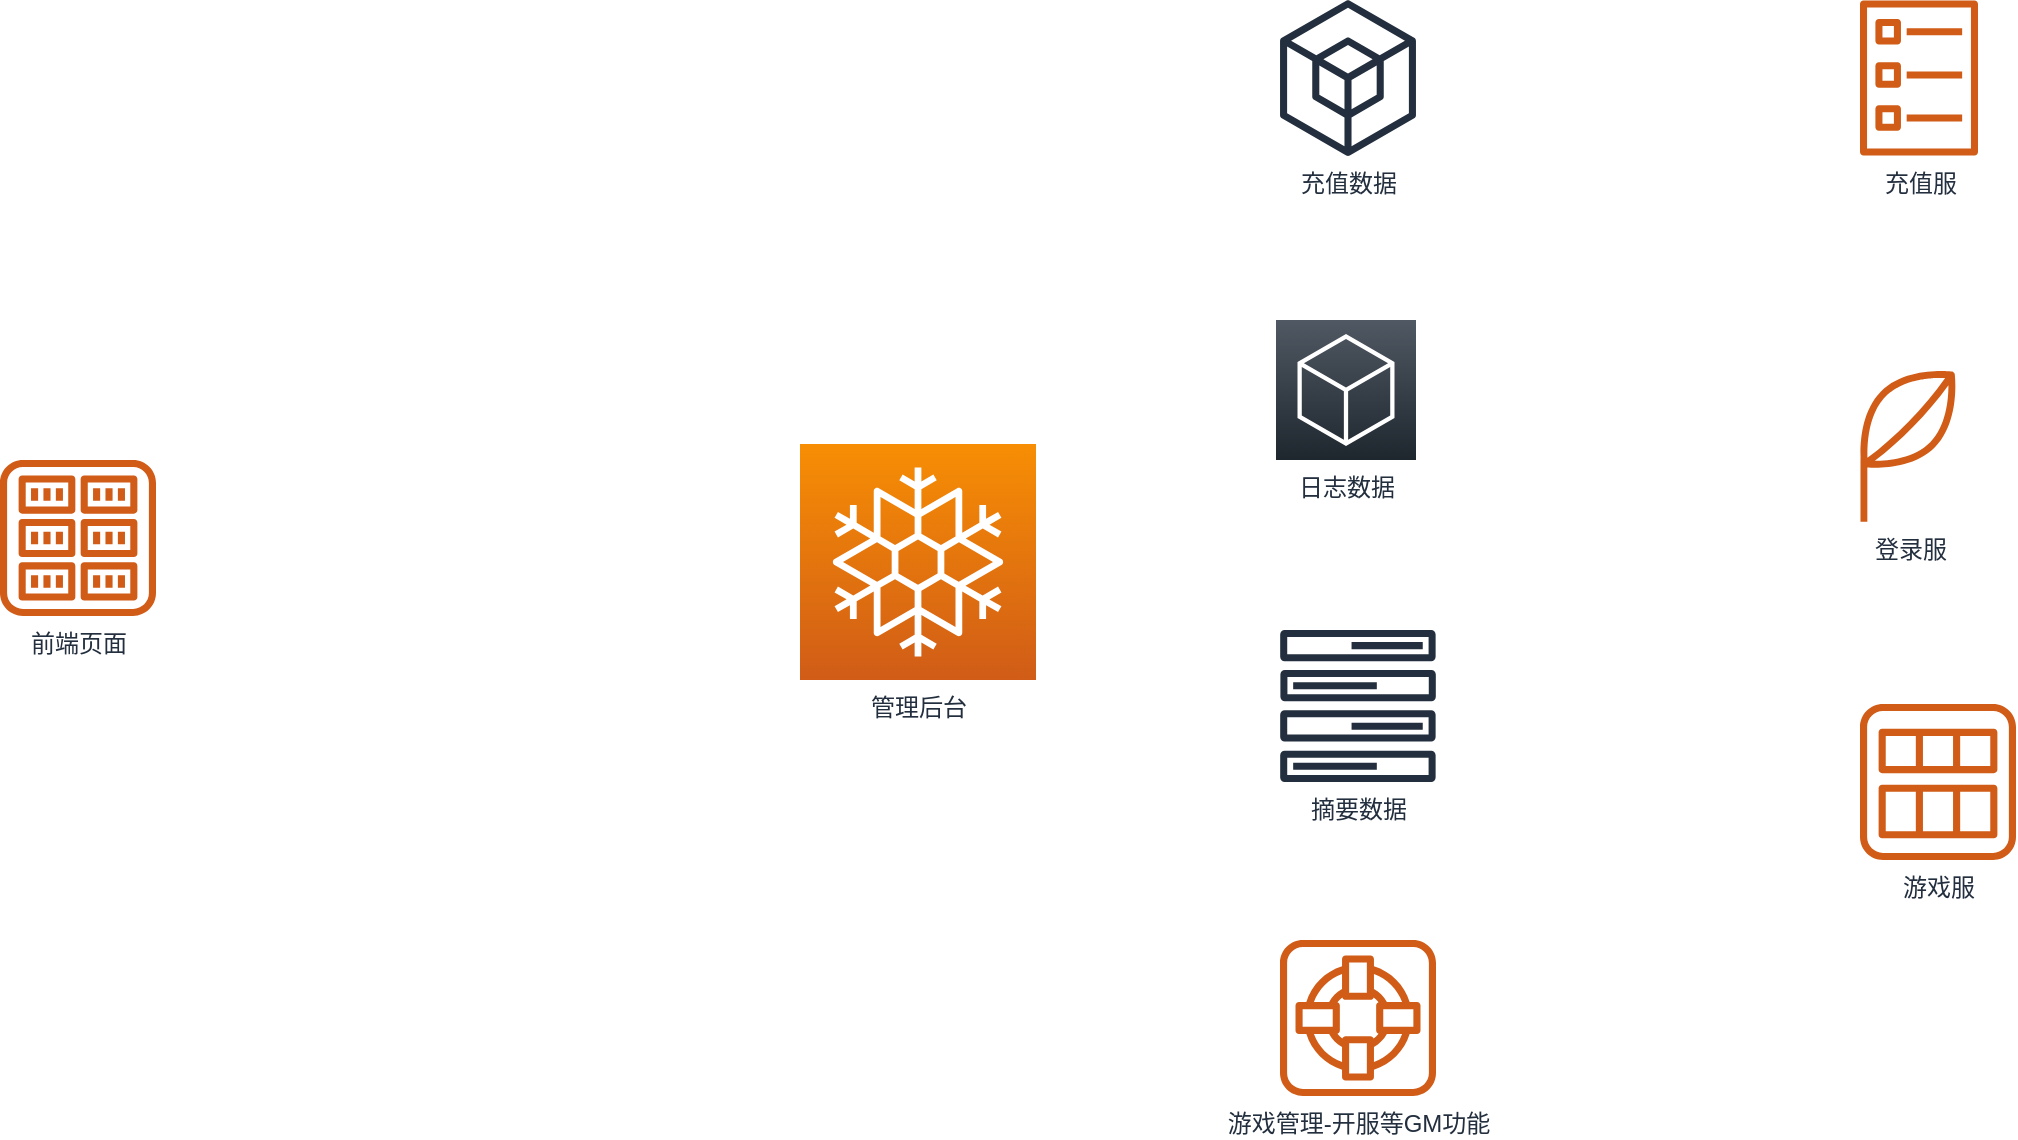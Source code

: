 <mxfile version="12.1.8" type="github" pages="1">
  <diagram id="Ht1M8jgEwFfnCIfOTk4-" name="Page-1">
    <mxGraphModel dx="1067" dy="699" grid="1" gridSize="10" guides="1" tooltips="1" connect="1" arrows="1" fold="1" page="1" pageScale="1" pageWidth="1169" pageHeight="827" math="0" shadow="0">
      <root>
        <mxCell id="0"/>
        <mxCell id="1" parent="0"/>
        <mxCell id="6Pj1ZunhHn1MHlgVlxfZ-1" value="充值数据" style="outlineConnect=0;fontColor=#232F3E;gradientColor=none;fillColor=#232F3E;strokeColor=none;dashed=0;verticalLabelPosition=bottom;verticalAlign=top;align=center;html=1;fontSize=12;fontStyle=0;aspect=fixed;pointerEvents=1;shape=mxgraph.aws4.external_sdk;" vertex="1" parent="1">
          <mxGeometry x="910" y="190" width="68" height="78" as="geometry"/>
        </mxCell>
        <mxCell id="6Pj1ZunhHn1MHlgVlxfZ-2" value="日志数据" style="gradientDirection=north;outlineConnect=0;fontColor=#232F3E;gradientColor=#505863;fillColor=#1E262E;strokeColor=#ffffff;dashed=0;verticalLabelPosition=bottom;verticalAlign=top;align=center;html=1;fontSize=12;fontStyle=0;aspect=fixed;shape=mxgraph.aws4.resourceIcon;resIcon=mxgraph.aws4.general;" vertex="1" parent="1">
          <mxGeometry x="908" y="350" width="70" height="70" as="geometry"/>
        </mxCell>
        <mxCell id="6Pj1ZunhHn1MHlgVlxfZ-5" value="摘要数据" style="outlineConnect=0;fontColor=#232F3E;gradientColor=none;fillColor=#232F3E;strokeColor=none;dashed=0;verticalLabelPosition=bottom;verticalAlign=top;align=center;html=1;fontSize=12;fontStyle=0;aspect=fixed;pointerEvents=1;shape=mxgraph.aws4.forums;" vertex="1" parent="1">
          <mxGeometry x="910" y="505" width="78" height="76" as="geometry"/>
        </mxCell>
        <mxCell id="6Pj1ZunhHn1MHlgVlxfZ-6" value="充值服" style="outlineConnect=0;fontColor=#232F3E;gradientColor=none;fillColor=#D05C17;strokeColor=none;dashed=0;verticalLabelPosition=bottom;verticalAlign=top;align=center;html=1;fontSize=12;fontStyle=0;aspect=fixed;pointerEvents=1;shape=mxgraph.aws4.ecs_task;" vertex="1" parent="1">
          <mxGeometry x="1200" y="190" width="59" height="78" as="geometry"/>
        </mxCell>
        <mxCell id="6Pj1ZunhHn1MHlgVlxfZ-7" value="登录服" style="outlineConnect=0;fontColor=#232F3E;gradientColor=none;fillColor=#D05C17;strokeColor=none;dashed=0;verticalLabelPosition=bottom;verticalAlign=top;align=center;html=1;fontSize=12;fontStyle=0;aspect=fixed;pointerEvents=1;shape=mxgraph.aws4.application;" vertex="1" parent="1">
          <mxGeometry x="1200" y="373" width="50" height="78" as="geometry"/>
        </mxCell>
        <mxCell id="6Pj1ZunhHn1MHlgVlxfZ-8" value="游戏服" style="outlineConnect=0;fontColor=#232F3E;gradientColor=none;fillColor=#D05C17;strokeColor=none;dashed=0;verticalLabelPosition=bottom;verticalAlign=top;align=center;html=1;fontSize=12;fontStyle=0;aspect=fixed;pointerEvents=1;shape=mxgraph.aws4.ami;" vertex="1" parent="1">
          <mxGeometry x="1200" y="542" width="78" height="78" as="geometry"/>
        </mxCell>
        <mxCell id="6Pj1ZunhHn1MHlgVlxfZ-9" value="管理后台" style="outlineConnect=0;fontColor=#232F3E;gradientColor=#F78E04;gradientDirection=north;fillColor=#D05C17;strokeColor=#ffffff;dashed=0;verticalLabelPosition=bottom;verticalAlign=top;align=center;html=1;fontSize=12;fontStyle=0;aspect=fixed;shape=mxgraph.aws4.resourceIcon;resIcon=mxgraph.aws4.thinkbox_frost;" vertex="1" parent="1">
          <mxGeometry x="670" y="412" width="118" height="118" as="geometry"/>
        </mxCell>
        <mxCell id="6Pj1ZunhHn1MHlgVlxfZ-10" value="前端页面" style="outlineConnect=0;fontColor=#232F3E;gradientColor=none;fillColor=#D05C17;strokeColor=none;dashed=0;verticalLabelPosition=bottom;verticalAlign=top;align=center;html=1;fontSize=12;fontStyle=0;aspect=fixed;pointerEvents=1;shape=mxgraph.aws4.registry;" vertex="1" parent="1">
          <mxGeometry x="270" y="420" width="78" height="78" as="geometry"/>
        </mxCell>
        <mxCell id="6Pj1ZunhHn1MHlgVlxfZ-11" value="游戏管理-开服等GM功能" style="outlineConnect=0;fontColor=#232F3E;gradientColor=none;fillColor=#D05C17;strokeColor=none;dashed=0;verticalLabelPosition=bottom;verticalAlign=top;align=center;html=1;fontSize=12;fontStyle=0;aspect=fixed;pointerEvents=1;shape=mxgraph.aws4.rescue;" vertex="1" parent="1">
          <mxGeometry x="910" y="660" width="78" height="78" as="geometry"/>
        </mxCell>
      </root>
    </mxGraphModel>
  </diagram>
</mxfile>
